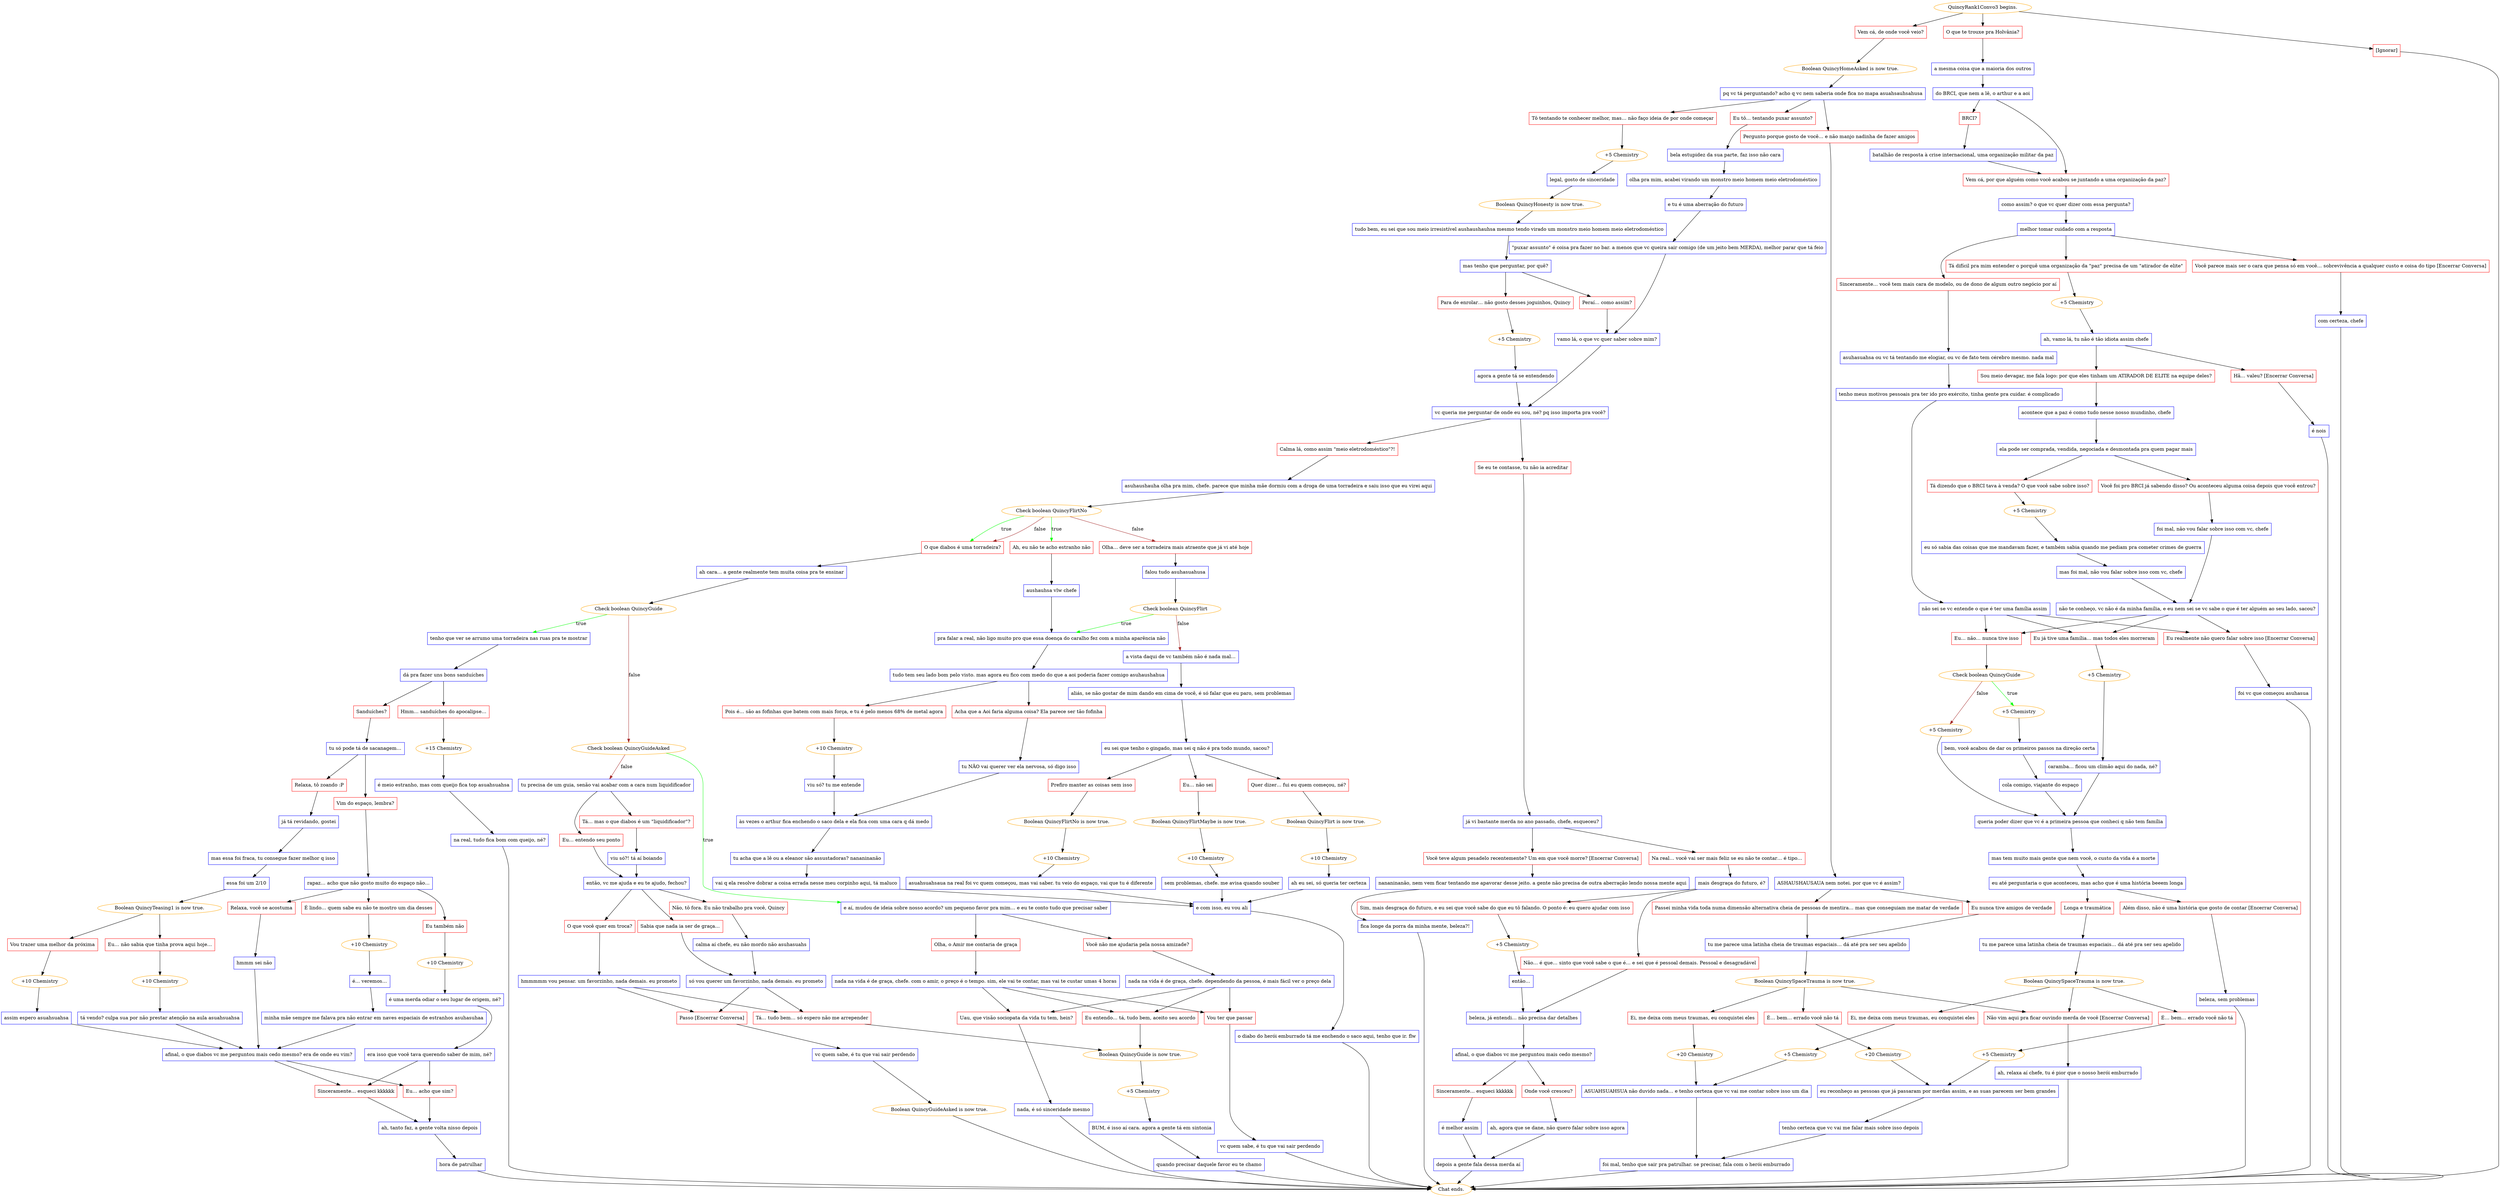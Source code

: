 digraph {
	"QuincyRank1Convo3 begins." [color=orange];
		"QuincyRank1Convo3 begins." -> j2514071275;
		"QuincyRank1Convo3 begins." -> j344619981;
		"QuincyRank1Convo3 begins." -> j1678137900;
	j2514071275 [label="Vem cá, de onde você veio?",shape=box,color=red];
		j2514071275 -> j3024380407;
	j344619981 [label="O que te trouxe pra Holvânia?",shape=box,color=red];
		j344619981 -> j1517483618;
	j1678137900 [label="[Ignorar]",shape=box,color=red];
		j1678137900 -> "Chat ends.";
	j3024380407 [label="Boolean QuincyHomeAsked is now true.",color=orange];
		j3024380407 -> j145473573;
	j1517483618 [label="a mesma coisa que a maioria dos outros",shape=box,color=blue];
		j1517483618 -> j2847069247;
	"Chat ends." [color=orange];
	j145473573 [label="pq vc tá perguntando? acho q vc nem saberia onde fica no mapa asuahsauhsahusa",shape=box,color=blue];
		j145473573 -> j3350936535;
		j145473573 -> j228309378;
		j145473573 -> j3073945471;
	j2847069247 [label="do BRCI, que nem a lê, o arthur e a aoi",shape=box,color=blue];
		j2847069247 -> j2393956832;
		j2847069247 -> j725868496;
	j3350936535 [label="Eu tô… tentando puxar assunto?",shape=box,color=red];
		j3350936535 -> j4071130569;
	j228309378 [label="Tô tentando te conhecer melhor, mas… não faço ideia de por onde começar",shape=box,color=red];
		j228309378 -> j2655754805;
	j3073945471 [label="Pergunto porque gosto de você… e não manjo nadinha de fazer amigos",shape=box,color=red];
		j3073945471 -> j1437186778;
	j2393956832 [label="Vem cá, por que alguém como você acabou se juntando a uma organização da paz?",shape=box,color=red];
		j2393956832 -> j3047016086;
	j725868496 [label="BRCI?",shape=box,color=red];
		j725868496 -> j1790922370;
	j4071130569 [label="bela estupidez da sua parte, faz isso não cara",shape=box,color=blue];
		j4071130569 -> j2363628391;
	j2655754805 [label="+5 Chemistry",color=orange];
		j2655754805 -> j2390487496;
	j1437186778 [label="ASHAUSHAUSAUA nem notei. por que vc é assim?",shape=box,color=blue];
		j1437186778 -> j1883961014;
		j1437186778 -> j4268031999;
	j3047016086 [label="como assim? o que vc quer dizer com essa pergunta?",shape=box,color=blue];
		j3047016086 -> j452333357;
	j1790922370 [label="batalhão de resposta à crise internacional, uma organização militar da paz",shape=box,color=blue];
		j1790922370 -> j2393956832;
	j2363628391 [label="olha pra mim, acabei virando um monstro meio homem meio eletrodoméstico",shape=box,color=blue];
		j2363628391 -> j1603620281;
	j2390487496 [label="legal, gosto de sinceridade",shape=box,color=blue];
		j2390487496 -> j493977555;
	j1883961014 [label="Eu nunca tive amigos de verdade",shape=box,color=red];
		j1883961014 -> j1401918217;
	j4268031999 [label="Passei minha vida toda numa dimensão alternativa cheia de pessoas de mentira… mas que conseguiam me matar de verdade",shape=box,color=red];
		j4268031999 -> j1401918217;
	j452333357 [label="melhor tomar cuidado com a resposta",shape=box,color=blue];
		j452333357 -> j2535198031;
		j452333357 -> j2961551361;
		j452333357 -> j1059552165;
	j1603620281 [label="e tu é uma aberração do futuro",shape=box,color=blue];
		j1603620281 -> j2261805663;
	j493977555 [label="Boolean QuincyHonesty is now true.",color=orange];
		j493977555 -> j1223407555;
	j1401918217 [label="tu me parece uma latinha cheia de traumas espaciais… dá até pra ser seu apelido",shape=box,color=blue];
		j1401918217 -> j3679896852;
	j2535198031 [label="Sinceramente… você tem mais cara de modelo, ou de dono de algum outro negócio por aí",shape=box,color=red];
		j2535198031 -> j1425948007;
	j2961551361 [label="Tá difícil pra mim entender o porquê uma organização da \"paz\" precisa de um \"atirador de elite\"",shape=box,color=red];
		j2961551361 -> j302496522;
	j1059552165 [label="Você parece mais ser o cara que pensa só em você… sobrevivência a qualquer custo e coisa do tipo [Encerrar Conversa]",shape=box,color=red];
		j1059552165 -> j922862175;
	j2261805663 [label="\"puxar assunto\" é coisa pra fazer no bar. a menos que vc queira sair comigo (de um jeito bem MERDA), melhor parar que tá feio",shape=box,color=blue];
		j2261805663 -> j1653751806;
	j1223407555 [label="tudo bem, eu sei que sou meio irresistível aushaushauhsa mesmo tendo virado um monstro meio homem meio eletrodoméstico",shape=box,color=blue];
		j1223407555 -> j3481847053;
	j3679896852 [label="Boolean QuincySpaceTrauma is now true.",color=orange];
		j3679896852 -> j4169397020;
		j3679896852 -> j3004721327;
		j3679896852 -> j158163278;
	j1425948007 [label="asuhasuahsa ou vc tá tentando me elogiar, ou vc de fato tem cérebro mesmo. nada mal",shape=box,color=blue];
		j1425948007 -> j2935682147;
	j302496522 [label="+5 Chemistry",color=orange];
		j302496522 -> j3334759040;
	j922862175 [label="com certeza, chefe",shape=box,color=blue];
		j922862175 -> "Chat ends.";
	j1653751806 [label="vamo lá, o que vc quer saber sobre mim?",shape=box,color=blue];
		j1653751806 -> j1233222903;
	j3481847053 [label="mas tenho que perguntar, por quê?",shape=box,color=blue];
		j3481847053 -> j4196181573;
		j3481847053 -> j2536576343;
	j4169397020 [label="É… bem… errado você não tá",shape=box,color=red];
		j4169397020 -> j1673537298;
	j3004721327 [label="Ei, me deixa com meus traumas, eu conquistei eles",shape=box,color=red];
		j3004721327 -> j2510278568;
	j158163278 [label="Não vim aqui pra ficar ouvindo merda de você [Encerrar Conversa]",shape=box,color=red];
		j158163278 -> j1828088755;
	j2935682147 [label="tenho meus motivos pessoais pra ter ido pro exército, tinha gente pra cuidar. é complicado",shape=box,color=blue];
		j2935682147 -> j2660932824;
	j3334759040 [label="ah, vamo lá, tu não é tão idiota assim chefe",shape=box,color=blue];
		j3334759040 -> j2529320484;
		j3334759040 -> j1943677542;
	j1233222903 [label="vc queria me perguntar de onde eu sou, né? pq isso importa pra você?",shape=box,color=blue];
		j1233222903 -> j2675177315;
		j1233222903 -> j635371393;
	j4196181573 [label="Para de enrolar… não gosto desses joguinhos, Quincy",shape=box,color=red];
		j4196181573 -> j2637799299;
	j2536576343 [label="Peraí… como assim?",shape=box,color=red];
		j2536576343 -> j1653751806;
	j1673537298 [label="+20 Chemistry",color=orange];
		j1673537298 -> j1654826568;
	j2510278568 [label="+20 Chemistry",color=orange];
		j2510278568 -> j1195398418;
	j1828088755 [label="ah, relaxa aí chefe, tu é pior que o nosso herói emburrado",shape=box,color=blue];
		j1828088755 -> "Chat ends.";
	j2660932824 [label="não sei se vc entende o que é ter uma família assim",shape=box,color=blue];
		j2660932824 -> j3373290956;
		j2660932824 -> j527733602;
		j2660932824 -> j1123659374;
	j2529320484 [label="Sou meio devagar, me fala logo: por que eles tinham um ATIRADOR DE ELITE na equipe deles?",shape=box,color=red];
		j2529320484 -> j1128159092;
	j1943677542 [label="Hã… valeu? [Encerrar Conversa]",shape=box,color=red];
		j1943677542 -> j3246060369;
	j2675177315 [label="Calma lá, como assim \"meio eletrodoméstico\"?!",shape=box,color=red];
		j2675177315 -> j3413729271;
	j635371393 [label="Se eu te contasse, tu não ia acreditar",shape=box,color=red];
		j635371393 -> j3559628218;
	j2637799299 [label="+5 Chemistry",color=orange];
		j2637799299 -> j1818004784;
	j1654826568 [label="eu reconheço as pessoas que já passaram por merdas assim, e as suas parecem ser bem grandes",shape=box,color=blue];
		j1654826568 -> j3930802269;
	j1195398418 [label="ASUAHSUAHSUA não duvido nada… e tenho certeza que vc vai me contar sobre isso um dia",shape=box,color=blue];
		j1195398418 -> j2658325580;
	j3373290956 [label="Eu realmente não quero falar sobre isso [Encerrar Conversa]",shape=box,color=red];
		j3373290956 -> j2471885255;
	j527733602 [label="Eu… não… nunca tive isso",shape=box,color=red];
		j527733602 -> j3586363487;
	j1123659374 [label="Eu já tive uma família… mas todos eles morreram",shape=box,color=red];
		j1123659374 -> j1501587986;
	j1128159092 [label="acontece que a paz é como tudo nesse nosso mundinho, chefe",shape=box,color=blue];
		j1128159092 -> j1336451613;
	j3246060369 [label="é nois",shape=box,color=blue];
		j3246060369 -> "Chat ends.";
	j3413729271 [label="asuhaushauha olha pra mim, chefe. parece que minha mãe dormiu com a droga de uma torradeira e saiu isso que eu virei aqui",shape=box,color=blue];
		j3413729271 -> j3131963049;
	j3559628218 [label="já vi bastante merda no ano passado, chefe, esqueceu?",shape=box,color=blue];
		j3559628218 -> j4203762760;
		j3559628218 -> j593033654;
	j1818004784 [label="agora a gente tá se entendendo",shape=box,color=blue];
		j1818004784 -> j1233222903;
	j3930802269 [label="tenho certeza que vc vai me falar mais sobre isso depois",shape=box,color=blue];
		j3930802269 -> j2658325580;
	j2658325580 [label="foi mal, tenho que sair pra patrulhar. se precisar, fala com o herói emburrado",shape=box,color=blue];
		j2658325580 -> "Chat ends.";
	j2471885255 [label="foi vc que começou asuhasua",shape=box,color=blue];
		j2471885255 -> "Chat ends.";
	j3586363487 [label="Check boolean QuincyGuide",color=orange];
		j3586363487 -> j535678583 [label=true,color=green];
		j3586363487 -> j1278956956 [label=false,color=brown];
	j1501587986 [label="+5 Chemistry",color=orange];
		j1501587986 -> j854794236;
	j1336451613 [label="ela pode ser comprada, vendida, negociada e desmontada pra quem pagar mais",shape=box,color=blue];
		j1336451613 -> j3455366504;
		j1336451613 -> j921097962;
	j3131963049 [label="Check boolean QuincyFlirtNo",color=orange];
		j3131963049 -> j767569651 [label=true,color=green];
		j3131963049 -> j3717108653 [label=true,color=green];
		j3131963049 -> j1029288464 [label=false,color=brown];
		j3131963049 -> j767569651 [label=false,color=brown];
	j4203762760 [label="Você teve algum pesadelo recentemente? Um em que você morre? [Encerrar Conversa]",shape=box,color=red];
		j4203762760 -> j260708551;
	j593033654 [label="Na real… você vai ser mais feliz se eu não te contar… é tipo…",shape=box,color=red];
		j593033654 -> j1058124475;
	j535678583 [label="+5 Chemistry",color=orange];
		j535678583 -> j3306049407;
	j1278956956 [label="+5 Chemistry",color=orange];
		j1278956956 -> j870169205;
	j854794236 [label="caramba… ficou um climão aqui do nada, né?",shape=box,color=blue];
		j854794236 -> j870169205;
	j3455366504 [label="Tá dizendo que o BRCI tava à venda? O que você sabe sobre isso?",shape=box,color=red];
		j3455366504 -> j1360177328;
	j921097962 [label="Você foi pro BRCI já sabendo disso? Ou aconteceu alguma coisa depois que você entrou?",shape=box,color=red];
		j921097962 -> j1703642489;
	j767569651 [label="O que diabos é uma torradeira?",shape=box,color=red];
		j767569651 -> j3744057092;
	j3717108653 [label="Ah, eu não te acho estranho não",shape=box,color=red];
		j3717108653 -> j2797540268;
	j1029288464 [label="Olha… deve ser a torradeira mais atraente que já vi até hoje",shape=box,color=red];
		j1029288464 -> j449632930;
	j260708551 [label="nananinanão, nem vem ficar tentando me apavorar desse jeito. a gente não precisa de outra aberração lendo nossa mente aqui",shape=box,color=blue];
		j260708551 -> j1869343020;
	j1058124475 [label="mais desgraça do futuro, é?",shape=box,color=blue];
		j1058124475 -> j1462713265;
		j1058124475 -> j1298858963;
	j3306049407 [label="bem, você acabou de dar os primeiros passos na direção certa",shape=box,color=blue];
		j3306049407 -> j2922830634;
	j870169205 [label="queria poder dizer que vc é a primeira pessoa que conheci q não tem família",shape=box,color=blue];
		j870169205 -> j164476343;
	j1360177328 [label="+5 Chemistry",color=orange];
		j1360177328 -> j1429711496;
	j1703642489 [label="foi mal, não vou falar sobre isso com vc, chefe",shape=box,color=blue];
		j1703642489 -> j1147998297;
	j3744057092 [label="ah cara… a gente realmente tem muita coisa pra te ensinar",shape=box,color=blue];
		j3744057092 -> j4014483949;
	j2797540268 [label="aushauhsa vlw chefe",shape=box,color=blue];
		j2797540268 -> j2649607352;
	j449632930 [label="falou tudo asuhasuahusa",shape=box,color=blue];
		j449632930 -> j1762568003;
	j1869343020 [label="fica longe da porra da minha mente, beleza?!",shape=box,color=blue];
		j1869343020 -> "Chat ends.";
	j1462713265 [label="Não… é que… sinto que você sabe o que é… e sei que é pessoal demais. Pessoal e desagradável",shape=box,color=red];
		j1462713265 -> j921465285;
	j1298858963 [label="Sim, mais desgraça do futuro, e eu sei que você sabe do que eu tô falando. O ponto é: eu quero ajudar com isso",shape=box,color=red];
		j1298858963 -> j101000283;
	j2922830634 [label="cola comigo, viajante do espaço",shape=box,color=blue];
		j2922830634 -> j870169205;
	j164476343 [label="mas tem muito mais gente que nem você, o custo da vida é a morte",shape=box,color=blue];
		j164476343 -> j2901908353;
	j1429711496 [label="eu só sabia das coisas que me mandavam fazer, e também sabia quando me pediam pra cometer crimes de guerra",shape=box,color=blue];
		j1429711496 -> j863980823;
	j1147998297 [label="não te conheço, vc não é da minha família, e eu nem sei se vc sabe o que é ter alguém ao seu lado, sacou?",shape=box,color=blue];
		j1147998297 -> j3373290956;
		j1147998297 -> j527733602;
		j1147998297 -> j1123659374;
	j4014483949 [label="Check boolean QuincyGuide",color=orange];
		j4014483949 -> j4042577526 [label=true,color=green];
		j4014483949 -> j1031253303 [label=false,color=brown];
	j2649607352 [label="pra falar a real, não ligo muito pro que essa doença do caralho fez com a minha aparência não",shape=box,color=blue];
		j2649607352 -> j1900343737;
	j1762568003 [label="Check boolean QuincyFlirt",color=orange];
		j1762568003 -> j2649607352 [label=true,color=green];
		j1762568003 -> j1714138033 [label=false,color=brown];
	j921465285 [label="beleza, já entendi… não precisa dar detalhes",shape=box,color=blue];
		j921465285 -> j2932719381;
	j101000283 [label="+5 Chemistry",color=orange];
		j101000283 -> j7081437;
	j2901908353 [label="eu até perguntaria o que aconteceu, mas acho que é uma história beeem longa",shape=box,color=blue];
		j2901908353 -> j734024545;
		j2901908353 -> j3003238818;
	j863980823 [label="mas foi mal, não vou falar sobre isso com vc, chefe",shape=box,color=blue];
		j863980823 -> j1147998297;
	j4042577526 [label="tenho que ver se arrumo uma torradeira nas ruas pra te mostrar",shape=box,color=blue];
		j4042577526 -> j1677402146;
	j1031253303 [label="Check boolean QuincyGuideAsked",color=orange];
		j1031253303 -> j3432165071 [label=true,color=green];
		j1031253303 -> j442432615 [label=false,color=brown];
	j1900343737 [label="tudo tem seu lado bom pelo visto. mas agora eu fico com medo do que a aoi poderia fazer comigo asuhaushahua",shape=box,color=blue];
		j1900343737 -> j1408885346;
		j1900343737 -> j2966429365;
	j1714138033 [label="a vista daqui de vc também não é nada mal…",shape=box,color=blue];
		j1714138033 -> j3476700004;
	j2932719381 [label="afinal, o que diabos vc me perguntou mais cedo mesmo?",shape=box,color=blue];
		j2932719381 -> j2669647895;
		j2932719381 -> j3344702487;
	j7081437 [label="então…",shape=box,color=blue];
		j7081437 -> j921465285;
	j734024545 [label="Longa e traumática",shape=box,color=red];
		j734024545 -> j717379211;
	j3003238818 [label="Além disso, não é uma história que gosto de contar [Encerrar Conversa]",shape=box,color=red];
		j3003238818 -> j3733589504;
	j1677402146 [label="dá pra fazer uns bons sanduíches",shape=box,color=blue];
		j1677402146 -> j2733127828;
		j1677402146 -> j64113155;
	j3432165071 [label="e aí, mudou de ideia sobre nosso acordo? um pequeno favor pra mim… e eu te conto tudo que precisar saber",shape=box,color=blue];
		j3432165071 -> j2796478869;
		j3432165071 -> j2688588266;
	j442432615 [label="tu precisa de um guia, senão vai acabar com a cara num liquidificador",shape=box,color=blue];
		j442432615 -> j4053621888;
		j442432615 -> j3722536434;
	j1408885346 [label="Acha que a Aoi faria alguma coisa? Ela parece ser tão fofinha",shape=box,color=red];
		j1408885346 -> j1794387752;
	j2966429365 [label="Pois é… são as fofinhas que batem com mais força, e tu é pelo menos 68% de metal agora",shape=box,color=red];
		j2966429365 -> j3904782167;
	j3476700004 [label="aliás, se não gostar de mim dando em cima de você, é só falar que eu paro, sem problemas",shape=box,color=blue];
		j3476700004 -> j875993103;
	j2669647895 [label="Onde você cresceu?",shape=box,color=red];
		j2669647895 -> j173268844;
	j3344702487 [label="Sinceramente… esqueci kkkkkk",shape=box,color=red];
		j3344702487 -> j538243624;
	j717379211 [label="tu me parece uma latinha cheia de traumas espaciais… dá até pra ser seu apelido",shape=box,color=blue];
		j717379211 -> j2966422384;
	j3733589504 [label="beleza, sem problemas",shape=box,color=blue];
		j3733589504 -> "Chat ends.";
	j2733127828 [label="Hmm… sanduíches do apocalipse…",shape=box,color=red];
		j2733127828 -> j1826463753;
	j64113155 [label="Sanduíches?",shape=box,color=red];
		j64113155 -> j4145233897;
	j2796478869 [label="Olha, o Amir me contaria de graça",shape=box,color=red];
		j2796478869 -> j2011847247;
	j2688588266 [label="Você não me ajudaria pela nossa amizade?",shape=box,color=red];
		j2688588266 -> j2357309051;
	j4053621888 [label="Tá… mas o que diabos é um \"liquidificador\"?",shape=box,color=red];
		j4053621888 -> j3785414184;
	j3722536434 [label="Eu… entendo seu ponto",shape=box,color=red];
		j3722536434 -> j261359626;
	j1794387752 [label="tu NÃO vai querer ver ela nervosa, só digo isso",shape=box,color=blue];
		j1794387752 -> j1144354990;
	j3904782167 [label="+10 Chemistry",color=orange];
		j3904782167 -> j3490734909;
	j875993103 [label="eu sei que tenho o gingado, mas sei q não é pra todo mundo, sacou?",shape=box,color=blue];
		j875993103 -> j1284855649;
		j875993103 -> j2971113017;
		j875993103 -> j342948772;
	j173268844 [label="ah, agora que se dane, não quero falar sobre isso agora",shape=box,color=blue];
		j173268844 -> j2608490401;
	j538243624 [label="é melhor assim",shape=box,color=blue];
		j538243624 -> j2608490401;
	j2966422384 [label="Boolean QuincySpaceTrauma is now true.",color=orange];
		j2966422384 -> j1977048519;
		j2966422384 -> j3835379530;
		j2966422384 -> j158163278;
	j1826463753 [label="+15 Chemistry",color=orange];
		j1826463753 -> j615184308;
	j4145233897 [label="tu só pode tá de sacanagem…",shape=box,color=blue];
		j4145233897 -> j3061522418;
		j4145233897 -> j4178674989;
	j2011847247 [label="nada na vida é de graça, chefe. com o amir, o preço é o tempo. sim, ele vai te contar, mas vai te custar umas 4 horas",shape=box,color=blue];
		j2011847247 -> j2138460589;
		j2011847247 -> j2220918913;
		j2011847247 -> j1151422405;
	j2357309051 [label="nada na vida é de graça, chefe. dependendo da pessoa, é mais fácil ver o preço dela",shape=box,color=blue];
		j2357309051 -> j2138460589;
		j2357309051 -> j2220918913;
		j2357309051 -> j1151422405;
	j3785414184 [label="viu só?! tá aí boiando",shape=box,color=blue];
		j3785414184 -> j261359626;
	j261359626 [label="então, vc me ajuda e eu te ajudo, fechou?",shape=box,color=blue];
		j261359626 -> j1551191263;
		j261359626 -> j3886607426;
		j261359626 -> j2098455423;
	j1144354990 [label="às vezes o arthur fica enchendo o saco dela e ela fica com uma cara q dá medo",shape=box,color=blue];
		j1144354990 -> j2906183822;
	j3490734909 [label="viu só? tu me entende",shape=box,color=blue];
		j3490734909 -> j1144354990;
	j1284855649 [label="Eu… não sei",shape=box,color=red];
		j1284855649 -> j1472541156;
	j2971113017 [label="Quer dizer… fui eu quem começou, né?",shape=box,color=red];
		j2971113017 -> j3115328861;
	j342948772 [label="Prefiro manter as coisas sem isso",shape=box,color=red];
		j342948772 -> j1099161525;
	j2608490401 [label="depois a gente fala dessa merda aí",shape=box,color=blue];
		j2608490401 -> "Chat ends.";
	j1977048519 [label="É… bem… errado você não tá",shape=box,color=red];
		j1977048519 -> j1364056420;
	j3835379530 [label="Ei, me deixa com meus traumas, eu conquistei eles",shape=box,color=red];
		j3835379530 -> j1483618439;
	j615184308 [label="é meio estranho, mas com queijo fica top asuahsuahsa",shape=box,color=blue];
		j615184308 -> j2815225317;
	j3061522418 [label="Relaxa, tô zoando :P",shape=box,color=red];
		j3061522418 -> j4004462150;
	j4178674989 [label="Vim do espaço, lembra?",shape=box,color=red];
		j4178674989 -> j74160807;
	j2138460589 [label="Eu entendo… tá, tudo bem, aceito seu acordo",shape=box,color=red];
		j2138460589 -> j2834678178;
	j2220918913 [label="Uau, que visão sociopata da vida tu tem, hein?",shape=box,color=red];
		j2220918913 -> j690278454;
	j1151422405 [label="Vou ter que passar",shape=box,color=red];
		j1151422405 -> j259065982;
	j1551191263 [label="O que você quer em troca?",shape=box,color=red];
		j1551191263 -> j2771097775;
	j3886607426 [label="Sabia que nada ia ser de graça…",shape=box,color=red];
		j3886607426 -> j1510536323;
	j2098455423 [label="Não, tô fora. Eu não trabalho pra você, Quincy",shape=box,color=red];
		j2098455423 -> j2053433303;
	j2906183822 [label="tu acha que a lê ou a eleanor são assustadoras? nananinanão",shape=box,color=blue];
		j2906183822 -> j785424336;
	j1472541156 [label="Boolean QuincyFlirtMaybe is now true.",color=orange];
		j1472541156 -> j728197000;
	j3115328861 [label="Boolean QuincyFlirt is now true.",color=orange];
		j3115328861 -> j2395009784;
	j1099161525 [label="Boolean QuincyFlirtNo is now true.",color=orange];
		j1099161525 -> j681882830;
	j1364056420 [label="+5 Chemistry",color=orange];
		j1364056420 -> j1654826568;
	j1483618439 [label="+5 Chemistry",color=orange];
		j1483618439 -> j1195398418;
	j2815225317 [label="na real, tudo fica bom com queijo, né?",shape=box,color=blue];
		j2815225317 -> "Chat ends.";
	j4004462150 [label="já tá revidando, gostei",shape=box,color=blue];
		j4004462150 -> j2792413953;
	j74160807 [label="rapaz… acho que não gosto muito do espaço não…",shape=box,color=blue];
		j74160807 -> j2559945868;
		j74160807 -> j289238191;
		j74160807 -> j187283848;
	j2834678178 [label="Boolean QuincyGuide is now true.",color=orange];
		j2834678178 -> j821445673;
	j690278454 [label="nada, é só sinceridade mesmo",shape=box,color=blue];
		j690278454 -> "Chat ends.";
	j259065982 [label="vc quem sabe, é tu que vai sair perdendo",shape=box,color=blue];
		j259065982 -> "Chat ends.";
	j2771097775 [label="hmmmmm vou pensar. um favorzinho, nada demais. eu prometo",shape=box,color=blue];
		j2771097775 -> j3610567385;
		j2771097775 -> j1262643401;
	j1510536323 [label="só vou querer um favorzinho, nada demais. eu prometo",shape=box,color=blue];
		j1510536323 -> j3610567385;
		j1510536323 -> j1262643401;
	j2053433303 [label="calma aí chefe, eu não mordo não asuhasuahs",shape=box,color=blue];
		j2053433303 -> j1510536323;
	j785424336 [label="vai q ela resolve dobrar a coisa errada nesse meu corpinho aqui, tá maluco",shape=box,color=blue];
		j785424336 -> j934089221;
	j728197000 [label="+10 Chemistry",color=orange];
		j728197000 -> j3783924117;
	j2395009784 [label="+10 Chemistry",color=orange];
		j2395009784 -> j2805202276;
	j681882830 [label="+10 Chemistry",color=orange];
		j681882830 -> j3695209189;
	j2792413953 [label="mas essa foi fraca, tu consegue fazer melhor q isso",shape=box,color=blue];
		j2792413953 -> j2641837768;
	j2559945868 [label="Eu também não",shape=box,color=red];
		j2559945868 -> j2321617716;
	j289238191 [label="Relaxa, você se acostuma",shape=box,color=red];
		j289238191 -> j146951488;
	j187283848 [label="É lindo… quem sabe eu não te mostro um dia desses",shape=box,color=red];
		j187283848 -> j648907944;
	j821445673 [label="+5 Chemistry",color=orange];
		j821445673 -> j3768483423;
	j3610567385 [label="Tá… tudo bem… só espero não me arrepender",shape=box,color=red];
		j3610567385 -> j2834678178;
	j1262643401 [label="Passo [Encerrar Conversa]",shape=box,color=red];
		j1262643401 -> j2632397131;
	j934089221 [label="e com isso, eu vou ali",shape=box,color=blue];
		j934089221 -> j2806455362;
	j3783924117 [label="sem problemas, chefe. me avisa quando souber",shape=box,color=blue];
		j3783924117 -> j934089221;
	j2805202276 [label="ah eu sei, só queria ter certeza",shape=box,color=blue];
		j2805202276 -> j934089221;
	j3695209189 [label="asuahsuahsaua na real foi vc quem começou, mas vai saber. tu veio do espaço, vai que tu é diferente",shape=box,color=blue];
		j3695209189 -> j934089221;
	j2641837768 [label="essa foi um 2/10",shape=box,color=blue];
		j2641837768 -> j3740468514;
	j2321617716 [label="+10 Chemistry",color=orange];
		j2321617716 -> j2145059606;
	j146951488 [label="hmmm sei não",shape=box,color=blue];
		j146951488 -> j2971944351;
	j648907944 [label="+10 Chemistry",color=orange];
		j648907944 -> j2834590896;
	j3768483423 [label="BUM, é isso aí cara. agora a gente tá em sintonia",shape=box,color=blue];
		j3768483423 -> j2746650115;
	j2632397131 [label="vc quem sabe, é tu que vai sair perdendo",shape=box,color=blue];
		j2632397131 -> j4247241603;
	j2806455362 [label="o diabo do herói emburrado tá me enchendo o saco aqui, tenho que ir. flw",shape=box,color=blue];
		j2806455362 -> "Chat ends.";
	j3740468514 [label="Boolean QuincyTeasing1 is now true.",color=orange];
		j3740468514 -> j1665971534;
		j3740468514 -> j1930608620;
	j2145059606 [label="é uma merda odiar o seu lugar de origem, né?",shape=box,color=blue];
		j2145059606 -> j2368664404;
	j2971944351 [label="afinal, o que diabos vc me perguntou mais cedo mesmo? era de onde eu vim?",shape=box,color=blue];
		j2971944351 -> j536379864;
		j2971944351 -> j4108216533;
	j2834590896 [label="é… veremos…",shape=box,color=blue];
		j2834590896 -> j2865780727;
	j2746650115 [label="quando precisar daquele favor eu te chamo",shape=box,color=blue];
		j2746650115 -> "Chat ends.";
	j4247241603 [label="Boolean QuincyGuideAsked is now true.",color=orange];
		j4247241603 -> "Chat ends.";
	j1665971534 [label="Vou trazer uma melhor da próxima",shape=box,color=red];
		j1665971534 -> j618248672;
	j1930608620 [label="Eu… não sabia que tinha prova aqui hoje…",shape=box,color=red];
		j1930608620 -> j633172320;
	j2368664404 [label="era isso que você tava querendo saber de mim, né?",shape=box,color=blue];
		j2368664404 -> j536379864;
		j2368664404 -> j4108216533;
	j536379864 [label="Eu… acho que sim?",shape=box,color=red];
		j536379864 -> j3734744772;
	j4108216533 [label="Sinceramente… esqueci kkkkkk",shape=box,color=red];
		j4108216533 -> j3734744772;
	j2865780727 [label="minha mãe sempre me falava pra não entrar em naves espaciais de estranhos asuhasuhaa",shape=box,color=blue];
		j2865780727 -> j2971944351;
	j618248672 [label="+10 Chemistry",color=orange];
		j618248672 -> j3442252875;
	j633172320 [label="+10 Chemistry",color=orange];
		j633172320 -> j3645381444;
	j3734744772 [label="ah, tanto faz, a gente volta nisso depois",shape=box,color=blue];
		j3734744772 -> j3297434813;
	j3442252875 [label="assim espero asuahsuahsa",shape=box,color=blue];
		j3442252875 -> j2971944351;
	j3645381444 [label="tá vendo? culpa sua por não prestar atenção na aula asuahsuahsa",shape=box,color=blue];
		j3645381444 -> j2971944351;
	j3297434813 [label="hora de patrulhar",shape=box,color=blue];
		j3297434813 -> "Chat ends.";
}